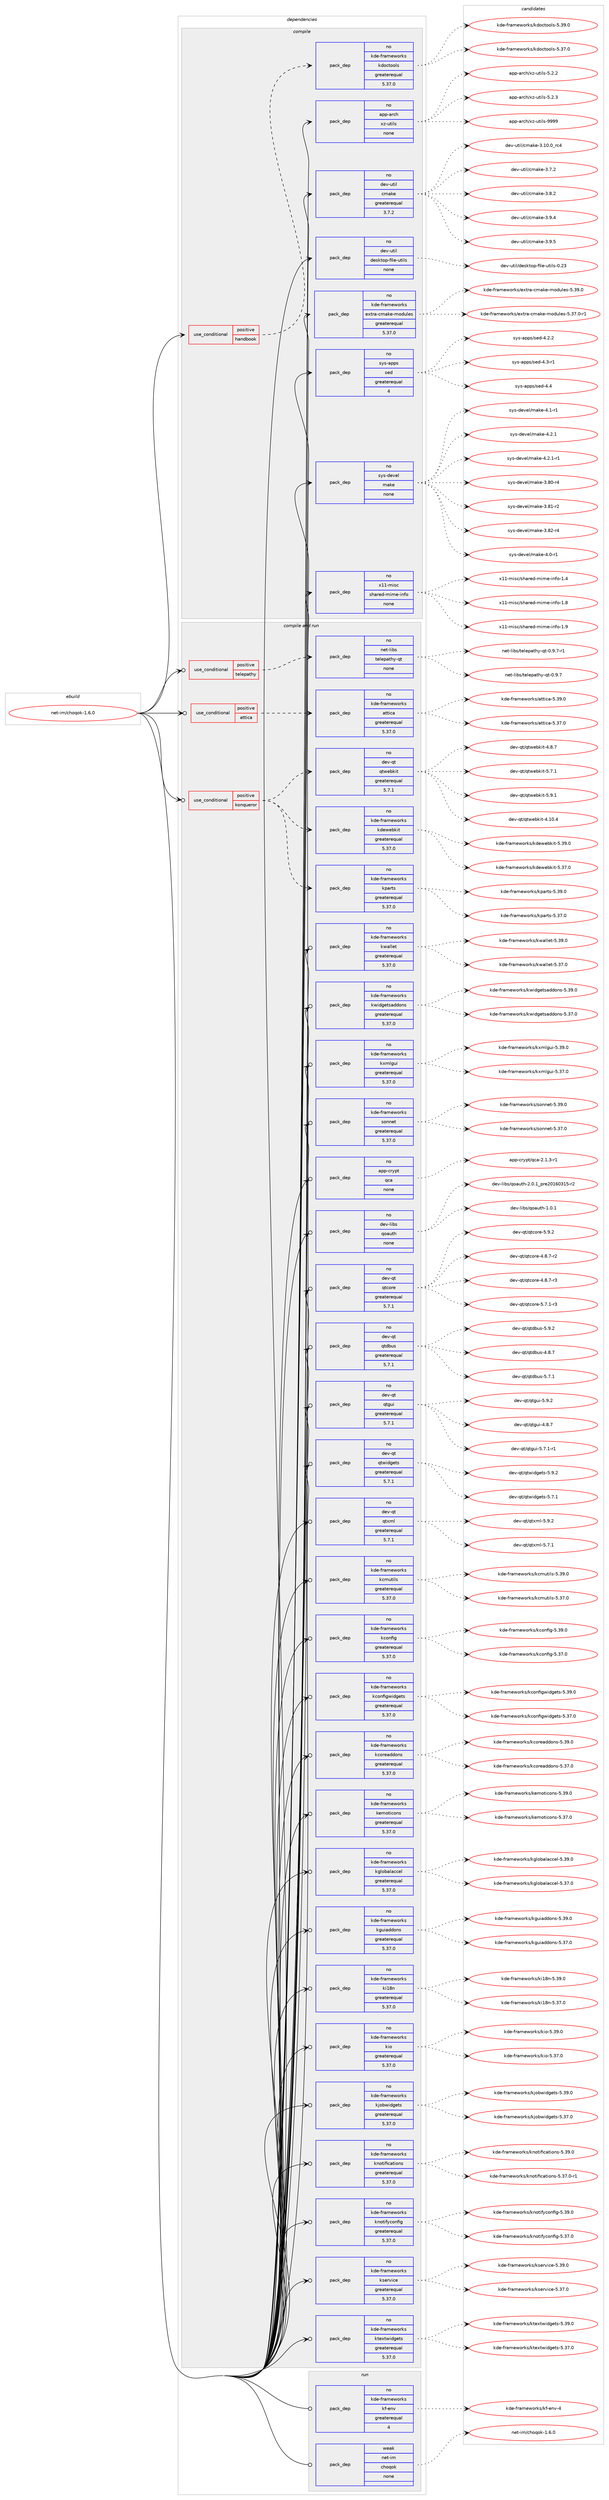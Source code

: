 digraph prolog {

# *************
# Graph options
# *************

newrank=true;
concentrate=true;
compound=true;
graph [rankdir=LR,fontname=Helvetica,fontsize=10,ranksep=1.5];#, ranksep=2.5, nodesep=0.2];
edge  [arrowhead=vee];
node  [fontname=Helvetica,fontsize=10];

# **********
# The ebuild
# **********

subgraph cluster_leftcol {
color=gray;
rank=same;
label=<<i>ebuild</i>>;
id [label="net-im/choqok-1.6.0", color=red, width=4, href="../net-im/choqok-1.6.0.svg"];
}

# ****************
# The dependencies
# ****************

subgraph cluster_midcol {
color=gray;
label=<<i>dependencies</i>>;
subgraph cluster_compile {
fillcolor="#eeeeee";
style=filled;
label=<<i>compile</i>>;
subgraph cond101891 {
dependency411656 [label=<<TABLE BORDER="0" CELLBORDER="1" CELLSPACING="0" CELLPADDING="4"><TR><TD ROWSPAN="3" CELLPADDING="10">use_conditional</TD></TR><TR><TD>positive</TD></TR><TR><TD>handbook</TD></TR></TABLE>>, shape=none, color=red];
subgraph pack302937 {
dependency411657 [label=<<TABLE BORDER="0" CELLBORDER="1" CELLSPACING="0" CELLPADDING="4" WIDTH="220"><TR><TD ROWSPAN="6" CELLPADDING="30">pack_dep</TD></TR><TR><TD WIDTH="110">no</TD></TR><TR><TD>kde-frameworks</TD></TR><TR><TD>kdoctools</TD></TR><TR><TD>greaterequal</TD></TR><TR><TD>5.37.0</TD></TR></TABLE>>, shape=none, color=blue];
}
dependency411656:e -> dependency411657:w [weight=20,style="dashed",arrowhead="vee"];
}
id:e -> dependency411656:w [weight=20,style="solid",arrowhead="vee"];
subgraph pack302938 {
dependency411658 [label=<<TABLE BORDER="0" CELLBORDER="1" CELLSPACING="0" CELLPADDING="4" WIDTH="220"><TR><TD ROWSPAN="6" CELLPADDING="30">pack_dep</TD></TR><TR><TD WIDTH="110">no</TD></TR><TR><TD>app-arch</TD></TR><TR><TD>xz-utils</TD></TR><TR><TD>none</TD></TR><TR><TD></TD></TR></TABLE>>, shape=none, color=blue];
}
id:e -> dependency411658:w [weight=20,style="solid",arrowhead="vee"];
subgraph pack302939 {
dependency411659 [label=<<TABLE BORDER="0" CELLBORDER="1" CELLSPACING="0" CELLPADDING="4" WIDTH="220"><TR><TD ROWSPAN="6" CELLPADDING="30">pack_dep</TD></TR><TR><TD WIDTH="110">no</TD></TR><TR><TD>dev-util</TD></TR><TR><TD>cmake</TD></TR><TR><TD>greaterequal</TD></TR><TR><TD>3.7.2</TD></TR></TABLE>>, shape=none, color=blue];
}
id:e -> dependency411659:w [weight=20,style="solid",arrowhead="vee"];
subgraph pack302940 {
dependency411660 [label=<<TABLE BORDER="0" CELLBORDER="1" CELLSPACING="0" CELLPADDING="4" WIDTH="220"><TR><TD ROWSPAN="6" CELLPADDING="30">pack_dep</TD></TR><TR><TD WIDTH="110">no</TD></TR><TR><TD>dev-util</TD></TR><TR><TD>desktop-file-utils</TD></TR><TR><TD>none</TD></TR><TR><TD></TD></TR></TABLE>>, shape=none, color=blue];
}
id:e -> dependency411660:w [weight=20,style="solid",arrowhead="vee"];
subgraph pack302941 {
dependency411661 [label=<<TABLE BORDER="0" CELLBORDER="1" CELLSPACING="0" CELLPADDING="4" WIDTH="220"><TR><TD ROWSPAN="6" CELLPADDING="30">pack_dep</TD></TR><TR><TD WIDTH="110">no</TD></TR><TR><TD>kde-frameworks</TD></TR><TR><TD>extra-cmake-modules</TD></TR><TR><TD>greaterequal</TD></TR><TR><TD>5.37.0</TD></TR></TABLE>>, shape=none, color=blue];
}
id:e -> dependency411661:w [weight=20,style="solid",arrowhead="vee"];
subgraph pack302942 {
dependency411662 [label=<<TABLE BORDER="0" CELLBORDER="1" CELLSPACING="0" CELLPADDING="4" WIDTH="220"><TR><TD ROWSPAN="6" CELLPADDING="30">pack_dep</TD></TR><TR><TD WIDTH="110">no</TD></TR><TR><TD>sys-apps</TD></TR><TR><TD>sed</TD></TR><TR><TD>greaterequal</TD></TR><TR><TD>4</TD></TR></TABLE>>, shape=none, color=blue];
}
id:e -> dependency411662:w [weight=20,style="solid",arrowhead="vee"];
subgraph pack302943 {
dependency411663 [label=<<TABLE BORDER="0" CELLBORDER="1" CELLSPACING="0" CELLPADDING="4" WIDTH="220"><TR><TD ROWSPAN="6" CELLPADDING="30">pack_dep</TD></TR><TR><TD WIDTH="110">no</TD></TR><TR><TD>sys-devel</TD></TR><TR><TD>make</TD></TR><TR><TD>none</TD></TR><TR><TD></TD></TR></TABLE>>, shape=none, color=blue];
}
id:e -> dependency411663:w [weight=20,style="solid",arrowhead="vee"];
subgraph pack302944 {
dependency411664 [label=<<TABLE BORDER="0" CELLBORDER="1" CELLSPACING="0" CELLPADDING="4" WIDTH="220"><TR><TD ROWSPAN="6" CELLPADDING="30">pack_dep</TD></TR><TR><TD WIDTH="110">no</TD></TR><TR><TD>x11-misc</TD></TR><TR><TD>shared-mime-info</TD></TR><TR><TD>none</TD></TR><TR><TD></TD></TR></TABLE>>, shape=none, color=blue];
}
id:e -> dependency411664:w [weight=20,style="solid",arrowhead="vee"];
}
subgraph cluster_compileandrun {
fillcolor="#eeeeee";
style=filled;
label=<<i>compile and run</i>>;
subgraph cond101892 {
dependency411665 [label=<<TABLE BORDER="0" CELLBORDER="1" CELLSPACING="0" CELLPADDING="4"><TR><TD ROWSPAN="3" CELLPADDING="10">use_conditional</TD></TR><TR><TD>positive</TD></TR><TR><TD>attica</TD></TR></TABLE>>, shape=none, color=red];
subgraph pack302945 {
dependency411666 [label=<<TABLE BORDER="0" CELLBORDER="1" CELLSPACING="0" CELLPADDING="4" WIDTH="220"><TR><TD ROWSPAN="6" CELLPADDING="30">pack_dep</TD></TR><TR><TD WIDTH="110">no</TD></TR><TR><TD>kde-frameworks</TD></TR><TR><TD>attica</TD></TR><TR><TD>greaterequal</TD></TR><TR><TD>5.37.0</TD></TR></TABLE>>, shape=none, color=blue];
}
dependency411665:e -> dependency411666:w [weight=20,style="dashed",arrowhead="vee"];
}
id:e -> dependency411665:w [weight=20,style="solid",arrowhead="odotvee"];
subgraph cond101893 {
dependency411667 [label=<<TABLE BORDER="0" CELLBORDER="1" CELLSPACING="0" CELLPADDING="4"><TR><TD ROWSPAN="3" CELLPADDING="10">use_conditional</TD></TR><TR><TD>positive</TD></TR><TR><TD>konqueror</TD></TR></TABLE>>, shape=none, color=red];
subgraph pack302946 {
dependency411668 [label=<<TABLE BORDER="0" CELLBORDER="1" CELLSPACING="0" CELLPADDING="4" WIDTH="220"><TR><TD ROWSPAN="6" CELLPADDING="30">pack_dep</TD></TR><TR><TD WIDTH="110">no</TD></TR><TR><TD>kde-frameworks</TD></TR><TR><TD>kparts</TD></TR><TR><TD>greaterequal</TD></TR><TR><TD>5.37.0</TD></TR></TABLE>>, shape=none, color=blue];
}
dependency411667:e -> dependency411668:w [weight=20,style="dashed",arrowhead="vee"];
subgraph pack302947 {
dependency411669 [label=<<TABLE BORDER="0" CELLBORDER="1" CELLSPACING="0" CELLPADDING="4" WIDTH="220"><TR><TD ROWSPAN="6" CELLPADDING="30">pack_dep</TD></TR><TR><TD WIDTH="110">no</TD></TR><TR><TD>kde-frameworks</TD></TR><TR><TD>kdewebkit</TD></TR><TR><TD>greaterequal</TD></TR><TR><TD>5.37.0</TD></TR></TABLE>>, shape=none, color=blue];
}
dependency411667:e -> dependency411669:w [weight=20,style="dashed",arrowhead="vee"];
subgraph pack302948 {
dependency411670 [label=<<TABLE BORDER="0" CELLBORDER="1" CELLSPACING="0" CELLPADDING="4" WIDTH="220"><TR><TD ROWSPAN="6" CELLPADDING="30">pack_dep</TD></TR><TR><TD WIDTH="110">no</TD></TR><TR><TD>dev-qt</TD></TR><TR><TD>qtwebkit</TD></TR><TR><TD>greaterequal</TD></TR><TR><TD>5.7.1</TD></TR></TABLE>>, shape=none, color=blue];
}
dependency411667:e -> dependency411670:w [weight=20,style="dashed",arrowhead="vee"];
}
id:e -> dependency411667:w [weight=20,style="solid",arrowhead="odotvee"];
subgraph cond101894 {
dependency411671 [label=<<TABLE BORDER="0" CELLBORDER="1" CELLSPACING="0" CELLPADDING="4"><TR><TD ROWSPAN="3" CELLPADDING="10">use_conditional</TD></TR><TR><TD>positive</TD></TR><TR><TD>telepathy</TD></TR></TABLE>>, shape=none, color=red];
subgraph pack302949 {
dependency411672 [label=<<TABLE BORDER="0" CELLBORDER="1" CELLSPACING="0" CELLPADDING="4" WIDTH="220"><TR><TD ROWSPAN="6" CELLPADDING="30">pack_dep</TD></TR><TR><TD WIDTH="110">no</TD></TR><TR><TD>net-libs</TD></TR><TR><TD>telepathy-qt</TD></TR><TR><TD>none</TD></TR><TR><TD></TD></TR></TABLE>>, shape=none, color=blue];
}
dependency411671:e -> dependency411672:w [weight=20,style="dashed",arrowhead="vee"];
}
id:e -> dependency411671:w [weight=20,style="solid",arrowhead="odotvee"];
subgraph pack302950 {
dependency411673 [label=<<TABLE BORDER="0" CELLBORDER="1" CELLSPACING="0" CELLPADDING="4" WIDTH="220"><TR><TD ROWSPAN="6" CELLPADDING="30">pack_dep</TD></TR><TR><TD WIDTH="110">no</TD></TR><TR><TD>app-crypt</TD></TR><TR><TD>qca</TD></TR><TR><TD>none</TD></TR><TR><TD></TD></TR></TABLE>>, shape=none, color=blue];
}
id:e -> dependency411673:w [weight=20,style="solid",arrowhead="odotvee"];
subgraph pack302951 {
dependency411674 [label=<<TABLE BORDER="0" CELLBORDER="1" CELLSPACING="0" CELLPADDING="4" WIDTH="220"><TR><TD ROWSPAN="6" CELLPADDING="30">pack_dep</TD></TR><TR><TD WIDTH="110">no</TD></TR><TR><TD>dev-libs</TD></TR><TR><TD>qoauth</TD></TR><TR><TD>none</TD></TR><TR><TD></TD></TR></TABLE>>, shape=none, color=blue];
}
id:e -> dependency411674:w [weight=20,style="solid",arrowhead="odotvee"];
subgraph pack302952 {
dependency411675 [label=<<TABLE BORDER="0" CELLBORDER="1" CELLSPACING="0" CELLPADDING="4" WIDTH="220"><TR><TD ROWSPAN="6" CELLPADDING="30">pack_dep</TD></TR><TR><TD WIDTH="110">no</TD></TR><TR><TD>dev-qt</TD></TR><TR><TD>qtcore</TD></TR><TR><TD>greaterequal</TD></TR><TR><TD>5.7.1</TD></TR></TABLE>>, shape=none, color=blue];
}
id:e -> dependency411675:w [weight=20,style="solid",arrowhead="odotvee"];
subgraph pack302953 {
dependency411676 [label=<<TABLE BORDER="0" CELLBORDER="1" CELLSPACING="0" CELLPADDING="4" WIDTH="220"><TR><TD ROWSPAN="6" CELLPADDING="30">pack_dep</TD></TR><TR><TD WIDTH="110">no</TD></TR><TR><TD>dev-qt</TD></TR><TR><TD>qtdbus</TD></TR><TR><TD>greaterequal</TD></TR><TR><TD>5.7.1</TD></TR></TABLE>>, shape=none, color=blue];
}
id:e -> dependency411676:w [weight=20,style="solid",arrowhead="odotvee"];
subgraph pack302954 {
dependency411677 [label=<<TABLE BORDER="0" CELLBORDER="1" CELLSPACING="0" CELLPADDING="4" WIDTH="220"><TR><TD ROWSPAN="6" CELLPADDING="30">pack_dep</TD></TR><TR><TD WIDTH="110">no</TD></TR><TR><TD>dev-qt</TD></TR><TR><TD>qtgui</TD></TR><TR><TD>greaterequal</TD></TR><TR><TD>5.7.1</TD></TR></TABLE>>, shape=none, color=blue];
}
id:e -> dependency411677:w [weight=20,style="solid",arrowhead="odotvee"];
subgraph pack302955 {
dependency411678 [label=<<TABLE BORDER="0" CELLBORDER="1" CELLSPACING="0" CELLPADDING="4" WIDTH="220"><TR><TD ROWSPAN="6" CELLPADDING="30">pack_dep</TD></TR><TR><TD WIDTH="110">no</TD></TR><TR><TD>dev-qt</TD></TR><TR><TD>qtwidgets</TD></TR><TR><TD>greaterequal</TD></TR><TR><TD>5.7.1</TD></TR></TABLE>>, shape=none, color=blue];
}
id:e -> dependency411678:w [weight=20,style="solid",arrowhead="odotvee"];
subgraph pack302956 {
dependency411679 [label=<<TABLE BORDER="0" CELLBORDER="1" CELLSPACING="0" CELLPADDING="4" WIDTH="220"><TR><TD ROWSPAN="6" CELLPADDING="30">pack_dep</TD></TR><TR><TD WIDTH="110">no</TD></TR><TR><TD>dev-qt</TD></TR><TR><TD>qtxml</TD></TR><TR><TD>greaterequal</TD></TR><TR><TD>5.7.1</TD></TR></TABLE>>, shape=none, color=blue];
}
id:e -> dependency411679:w [weight=20,style="solid",arrowhead="odotvee"];
subgraph pack302957 {
dependency411680 [label=<<TABLE BORDER="0" CELLBORDER="1" CELLSPACING="0" CELLPADDING="4" WIDTH="220"><TR><TD ROWSPAN="6" CELLPADDING="30">pack_dep</TD></TR><TR><TD WIDTH="110">no</TD></TR><TR><TD>kde-frameworks</TD></TR><TR><TD>kcmutils</TD></TR><TR><TD>greaterequal</TD></TR><TR><TD>5.37.0</TD></TR></TABLE>>, shape=none, color=blue];
}
id:e -> dependency411680:w [weight=20,style="solid",arrowhead="odotvee"];
subgraph pack302958 {
dependency411681 [label=<<TABLE BORDER="0" CELLBORDER="1" CELLSPACING="0" CELLPADDING="4" WIDTH="220"><TR><TD ROWSPAN="6" CELLPADDING="30">pack_dep</TD></TR><TR><TD WIDTH="110">no</TD></TR><TR><TD>kde-frameworks</TD></TR><TR><TD>kconfig</TD></TR><TR><TD>greaterequal</TD></TR><TR><TD>5.37.0</TD></TR></TABLE>>, shape=none, color=blue];
}
id:e -> dependency411681:w [weight=20,style="solid",arrowhead="odotvee"];
subgraph pack302959 {
dependency411682 [label=<<TABLE BORDER="0" CELLBORDER="1" CELLSPACING="0" CELLPADDING="4" WIDTH="220"><TR><TD ROWSPAN="6" CELLPADDING="30">pack_dep</TD></TR><TR><TD WIDTH="110">no</TD></TR><TR><TD>kde-frameworks</TD></TR><TR><TD>kconfigwidgets</TD></TR><TR><TD>greaterequal</TD></TR><TR><TD>5.37.0</TD></TR></TABLE>>, shape=none, color=blue];
}
id:e -> dependency411682:w [weight=20,style="solid",arrowhead="odotvee"];
subgraph pack302960 {
dependency411683 [label=<<TABLE BORDER="0" CELLBORDER="1" CELLSPACING="0" CELLPADDING="4" WIDTH="220"><TR><TD ROWSPAN="6" CELLPADDING="30">pack_dep</TD></TR><TR><TD WIDTH="110">no</TD></TR><TR><TD>kde-frameworks</TD></TR><TR><TD>kcoreaddons</TD></TR><TR><TD>greaterequal</TD></TR><TR><TD>5.37.0</TD></TR></TABLE>>, shape=none, color=blue];
}
id:e -> dependency411683:w [weight=20,style="solid",arrowhead="odotvee"];
subgraph pack302961 {
dependency411684 [label=<<TABLE BORDER="0" CELLBORDER="1" CELLSPACING="0" CELLPADDING="4" WIDTH="220"><TR><TD ROWSPAN="6" CELLPADDING="30">pack_dep</TD></TR><TR><TD WIDTH="110">no</TD></TR><TR><TD>kde-frameworks</TD></TR><TR><TD>kemoticons</TD></TR><TR><TD>greaterequal</TD></TR><TR><TD>5.37.0</TD></TR></TABLE>>, shape=none, color=blue];
}
id:e -> dependency411684:w [weight=20,style="solid",arrowhead="odotvee"];
subgraph pack302962 {
dependency411685 [label=<<TABLE BORDER="0" CELLBORDER="1" CELLSPACING="0" CELLPADDING="4" WIDTH="220"><TR><TD ROWSPAN="6" CELLPADDING="30">pack_dep</TD></TR><TR><TD WIDTH="110">no</TD></TR><TR><TD>kde-frameworks</TD></TR><TR><TD>kglobalaccel</TD></TR><TR><TD>greaterequal</TD></TR><TR><TD>5.37.0</TD></TR></TABLE>>, shape=none, color=blue];
}
id:e -> dependency411685:w [weight=20,style="solid",arrowhead="odotvee"];
subgraph pack302963 {
dependency411686 [label=<<TABLE BORDER="0" CELLBORDER="1" CELLSPACING="0" CELLPADDING="4" WIDTH="220"><TR><TD ROWSPAN="6" CELLPADDING="30">pack_dep</TD></TR><TR><TD WIDTH="110">no</TD></TR><TR><TD>kde-frameworks</TD></TR><TR><TD>kguiaddons</TD></TR><TR><TD>greaterequal</TD></TR><TR><TD>5.37.0</TD></TR></TABLE>>, shape=none, color=blue];
}
id:e -> dependency411686:w [weight=20,style="solid",arrowhead="odotvee"];
subgraph pack302964 {
dependency411687 [label=<<TABLE BORDER="0" CELLBORDER="1" CELLSPACING="0" CELLPADDING="4" WIDTH="220"><TR><TD ROWSPAN="6" CELLPADDING="30">pack_dep</TD></TR><TR><TD WIDTH="110">no</TD></TR><TR><TD>kde-frameworks</TD></TR><TR><TD>ki18n</TD></TR><TR><TD>greaterequal</TD></TR><TR><TD>5.37.0</TD></TR></TABLE>>, shape=none, color=blue];
}
id:e -> dependency411687:w [weight=20,style="solid",arrowhead="odotvee"];
subgraph pack302965 {
dependency411688 [label=<<TABLE BORDER="0" CELLBORDER="1" CELLSPACING="0" CELLPADDING="4" WIDTH="220"><TR><TD ROWSPAN="6" CELLPADDING="30">pack_dep</TD></TR><TR><TD WIDTH="110">no</TD></TR><TR><TD>kde-frameworks</TD></TR><TR><TD>kio</TD></TR><TR><TD>greaterequal</TD></TR><TR><TD>5.37.0</TD></TR></TABLE>>, shape=none, color=blue];
}
id:e -> dependency411688:w [weight=20,style="solid",arrowhead="odotvee"];
subgraph pack302966 {
dependency411689 [label=<<TABLE BORDER="0" CELLBORDER="1" CELLSPACING="0" CELLPADDING="4" WIDTH="220"><TR><TD ROWSPAN="6" CELLPADDING="30">pack_dep</TD></TR><TR><TD WIDTH="110">no</TD></TR><TR><TD>kde-frameworks</TD></TR><TR><TD>kjobwidgets</TD></TR><TR><TD>greaterequal</TD></TR><TR><TD>5.37.0</TD></TR></TABLE>>, shape=none, color=blue];
}
id:e -> dependency411689:w [weight=20,style="solid",arrowhead="odotvee"];
subgraph pack302967 {
dependency411690 [label=<<TABLE BORDER="0" CELLBORDER="1" CELLSPACING="0" CELLPADDING="4" WIDTH="220"><TR><TD ROWSPAN="6" CELLPADDING="30">pack_dep</TD></TR><TR><TD WIDTH="110">no</TD></TR><TR><TD>kde-frameworks</TD></TR><TR><TD>knotifications</TD></TR><TR><TD>greaterequal</TD></TR><TR><TD>5.37.0</TD></TR></TABLE>>, shape=none, color=blue];
}
id:e -> dependency411690:w [weight=20,style="solid",arrowhead="odotvee"];
subgraph pack302968 {
dependency411691 [label=<<TABLE BORDER="0" CELLBORDER="1" CELLSPACING="0" CELLPADDING="4" WIDTH="220"><TR><TD ROWSPAN="6" CELLPADDING="30">pack_dep</TD></TR><TR><TD WIDTH="110">no</TD></TR><TR><TD>kde-frameworks</TD></TR><TR><TD>knotifyconfig</TD></TR><TR><TD>greaterequal</TD></TR><TR><TD>5.37.0</TD></TR></TABLE>>, shape=none, color=blue];
}
id:e -> dependency411691:w [weight=20,style="solid",arrowhead="odotvee"];
subgraph pack302969 {
dependency411692 [label=<<TABLE BORDER="0" CELLBORDER="1" CELLSPACING="0" CELLPADDING="4" WIDTH="220"><TR><TD ROWSPAN="6" CELLPADDING="30">pack_dep</TD></TR><TR><TD WIDTH="110">no</TD></TR><TR><TD>kde-frameworks</TD></TR><TR><TD>kservice</TD></TR><TR><TD>greaterequal</TD></TR><TR><TD>5.37.0</TD></TR></TABLE>>, shape=none, color=blue];
}
id:e -> dependency411692:w [weight=20,style="solid",arrowhead="odotvee"];
subgraph pack302970 {
dependency411693 [label=<<TABLE BORDER="0" CELLBORDER="1" CELLSPACING="0" CELLPADDING="4" WIDTH="220"><TR><TD ROWSPAN="6" CELLPADDING="30">pack_dep</TD></TR><TR><TD WIDTH="110">no</TD></TR><TR><TD>kde-frameworks</TD></TR><TR><TD>ktextwidgets</TD></TR><TR><TD>greaterequal</TD></TR><TR><TD>5.37.0</TD></TR></TABLE>>, shape=none, color=blue];
}
id:e -> dependency411693:w [weight=20,style="solid",arrowhead="odotvee"];
subgraph pack302971 {
dependency411694 [label=<<TABLE BORDER="0" CELLBORDER="1" CELLSPACING="0" CELLPADDING="4" WIDTH="220"><TR><TD ROWSPAN="6" CELLPADDING="30">pack_dep</TD></TR><TR><TD WIDTH="110">no</TD></TR><TR><TD>kde-frameworks</TD></TR><TR><TD>kwallet</TD></TR><TR><TD>greaterequal</TD></TR><TR><TD>5.37.0</TD></TR></TABLE>>, shape=none, color=blue];
}
id:e -> dependency411694:w [weight=20,style="solid",arrowhead="odotvee"];
subgraph pack302972 {
dependency411695 [label=<<TABLE BORDER="0" CELLBORDER="1" CELLSPACING="0" CELLPADDING="4" WIDTH="220"><TR><TD ROWSPAN="6" CELLPADDING="30">pack_dep</TD></TR><TR><TD WIDTH="110">no</TD></TR><TR><TD>kde-frameworks</TD></TR><TR><TD>kwidgetsaddons</TD></TR><TR><TD>greaterequal</TD></TR><TR><TD>5.37.0</TD></TR></TABLE>>, shape=none, color=blue];
}
id:e -> dependency411695:w [weight=20,style="solid",arrowhead="odotvee"];
subgraph pack302973 {
dependency411696 [label=<<TABLE BORDER="0" CELLBORDER="1" CELLSPACING="0" CELLPADDING="4" WIDTH="220"><TR><TD ROWSPAN="6" CELLPADDING="30">pack_dep</TD></TR><TR><TD WIDTH="110">no</TD></TR><TR><TD>kde-frameworks</TD></TR><TR><TD>kxmlgui</TD></TR><TR><TD>greaterequal</TD></TR><TR><TD>5.37.0</TD></TR></TABLE>>, shape=none, color=blue];
}
id:e -> dependency411696:w [weight=20,style="solid",arrowhead="odotvee"];
subgraph pack302974 {
dependency411697 [label=<<TABLE BORDER="0" CELLBORDER="1" CELLSPACING="0" CELLPADDING="4" WIDTH="220"><TR><TD ROWSPAN="6" CELLPADDING="30">pack_dep</TD></TR><TR><TD WIDTH="110">no</TD></TR><TR><TD>kde-frameworks</TD></TR><TR><TD>sonnet</TD></TR><TR><TD>greaterequal</TD></TR><TR><TD>5.37.0</TD></TR></TABLE>>, shape=none, color=blue];
}
id:e -> dependency411697:w [weight=20,style="solid",arrowhead="odotvee"];
}
subgraph cluster_run {
fillcolor="#eeeeee";
style=filled;
label=<<i>run</i>>;
subgraph pack302975 {
dependency411698 [label=<<TABLE BORDER="0" CELLBORDER="1" CELLSPACING="0" CELLPADDING="4" WIDTH="220"><TR><TD ROWSPAN="6" CELLPADDING="30">pack_dep</TD></TR><TR><TD WIDTH="110">no</TD></TR><TR><TD>kde-frameworks</TD></TR><TR><TD>kf-env</TD></TR><TR><TD>greaterequal</TD></TR><TR><TD>4</TD></TR></TABLE>>, shape=none, color=blue];
}
id:e -> dependency411698:w [weight=20,style="solid",arrowhead="odot"];
subgraph pack302976 {
dependency411699 [label=<<TABLE BORDER="0" CELLBORDER="1" CELLSPACING="0" CELLPADDING="4" WIDTH="220"><TR><TD ROWSPAN="6" CELLPADDING="30">pack_dep</TD></TR><TR><TD WIDTH="110">weak</TD></TR><TR><TD>net-im</TD></TR><TR><TD>choqok</TD></TR><TR><TD>none</TD></TR><TR><TD></TD></TR></TABLE>>, shape=none, color=blue];
}
id:e -> dependency411699:w [weight=20,style="solid",arrowhead="odot"];
}
}

# **************
# The candidates
# **************

subgraph cluster_choices {
rank=same;
color=gray;
label=<<i>candidates</i>>;

subgraph choice302937 {
color=black;
nodesep=1;
choice1071001014510211497109101119111114107115471071001119911611111110811545534651554648 [label="kde-frameworks/kdoctools-5.37.0", color=red, width=4,href="../kde-frameworks/kdoctools-5.37.0.svg"];
choice1071001014510211497109101119111114107115471071001119911611111110811545534651574648 [label="kde-frameworks/kdoctools-5.39.0", color=red, width=4,href="../kde-frameworks/kdoctools-5.39.0.svg"];
dependency411657:e -> choice1071001014510211497109101119111114107115471071001119911611111110811545534651554648:w [style=dotted,weight="100"];
dependency411657:e -> choice1071001014510211497109101119111114107115471071001119911611111110811545534651574648:w [style=dotted,weight="100"];
}
subgraph choice302938 {
color=black;
nodesep=1;
choice971121124597114991044712012245117116105108115455346504650 [label="app-arch/xz-utils-5.2.2", color=red, width=4,href="../app-arch/xz-utils-5.2.2.svg"];
choice971121124597114991044712012245117116105108115455346504651 [label="app-arch/xz-utils-5.2.3", color=red, width=4,href="../app-arch/xz-utils-5.2.3.svg"];
choice9711211245971149910447120122451171161051081154557575757 [label="app-arch/xz-utils-9999", color=red, width=4,href="../app-arch/xz-utils-9999.svg"];
dependency411658:e -> choice971121124597114991044712012245117116105108115455346504650:w [style=dotted,weight="100"];
dependency411658:e -> choice971121124597114991044712012245117116105108115455346504651:w [style=dotted,weight="100"];
dependency411658:e -> choice9711211245971149910447120122451171161051081154557575757:w [style=dotted,weight="100"];
}
subgraph choice302939 {
color=black;
nodesep=1;
choice1001011184511711610510847991099710710145514649484648951149952 [label="dev-util/cmake-3.10.0_rc4", color=red, width=4,href="../dev-util/cmake-3.10.0_rc4.svg"];
choice10010111845117116105108479910997107101455146554650 [label="dev-util/cmake-3.7.2", color=red, width=4,href="../dev-util/cmake-3.7.2.svg"];
choice10010111845117116105108479910997107101455146564650 [label="dev-util/cmake-3.8.2", color=red, width=4,href="../dev-util/cmake-3.8.2.svg"];
choice10010111845117116105108479910997107101455146574652 [label="dev-util/cmake-3.9.4", color=red, width=4,href="../dev-util/cmake-3.9.4.svg"];
choice10010111845117116105108479910997107101455146574653 [label="dev-util/cmake-3.9.5", color=red, width=4,href="../dev-util/cmake-3.9.5.svg"];
dependency411659:e -> choice1001011184511711610510847991099710710145514649484648951149952:w [style=dotted,weight="100"];
dependency411659:e -> choice10010111845117116105108479910997107101455146554650:w [style=dotted,weight="100"];
dependency411659:e -> choice10010111845117116105108479910997107101455146564650:w [style=dotted,weight="100"];
dependency411659:e -> choice10010111845117116105108479910997107101455146574652:w [style=dotted,weight="100"];
dependency411659:e -> choice10010111845117116105108479910997107101455146574653:w [style=dotted,weight="100"];
}
subgraph choice302940 {
color=black;
nodesep=1;
choice100101118451171161051084710010111510711611111245102105108101451171161051081154548465051 [label="dev-util/desktop-file-utils-0.23", color=red, width=4,href="../dev-util/desktop-file-utils-0.23.svg"];
dependency411660:e -> choice100101118451171161051084710010111510711611111245102105108101451171161051081154548465051:w [style=dotted,weight="100"];
}
subgraph choice302941 {
color=black;
nodesep=1;
choice1071001014510211497109101119111114107115471011201161149745991099710710145109111100117108101115455346515546484511449 [label="kde-frameworks/extra-cmake-modules-5.37.0-r1", color=red, width=4,href="../kde-frameworks/extra-cmake-modules-5.37.0-r1.svg"];
choice107100101451021149710910111911111410711547101120116114974599109971071014510911110011710810111545534651574648 [label="kde-frameworks/extra-cmake-modules-5.39.0", color=red, width=4,href="../kde-frameworks/extra-cmake-modules-5.39.0.svg"];
dependency411661:e -> choice1071001014510211497109101119111114107115471011201161149745991099710710145109111100117108101115455346515546484511449:w [style=dotted,weight="100"];
dependency411661:e -> choice107100101451021149710910111911111410711547101120116114974599109971071014510911110011710810111545534651574648:w [style=dotted,weight="100"];
}
subgraph choice302942 {
color=black;
nodesep=1;
choice115121115459711211211547115101100455246504650 [label="sys-apps/sed-4.2.2", color=red, width=4,href="../sys-apps/sed-4.2.2.svg"];
choice115121115459711211211547115101100455246514511449 [label="sys-apps/sed-4.3-r1", color=red, width=4,href="../sys-apps/sed-4.3-r1.svg"];
choice11512111545971121121154711510110045524652 [label="sys-apps/sed-4.4", color=red, width=4,href="../sys-apps/sed-4.4.svg"];
dependency411662:e -> choice115121115459711211211547115101100455246504650:w [style=dotted,weight="100"];
dependency411662:e -> choice115121115459711211211547115101100455246514511449:w [style=dotted,weight="100"];
dependency411662:e -> choice11512111545971121121154711510110045524652:w [style=dotted,weight="100"];
}
subgraph choice302943 {
color=black;
nodesep=1;
choice11512111545100101118101108471099710710145514656484511452 [label="sys-devel/make-3.80-r4", color=red, width=4,href="../sys-devel/make-3.80-r4.svg"];
choice11512111545100101118101108471099710710145514656494511450 [label="sys-devel/make-3.81-r2", color=red, width=4,href="../sys-devel/make-3.81-r2.svg"];
choice11512111545100101118101108471099710710145514656504511452 [label="sys-devel/make-3.82-r4", color=red, width=4,href="../sys-devel/make-3.82-r4.svg"];
choice115121115451001011181011084710997107101455246484511449 [label="sys-devel/make-4.0-r1", color=red, width=4,href="../sys-devel/make-4.0-r1.svg"];
choice115121115451001011181011084710997107101455246494511449 [label="sys-devel/make-4.1-r1", color=red, width=4,href="../sys-devel/make-4.1-r1.svg"];
choice115121115451001011181011084710997107101455246504649 [label="sys-devel/make-4.2.1", color=red, width=4,href="../sys-devel/make-4.2.1.svg"];
choice1151211154510010111810110847109971071014552465046494511449 [label="sys-devel/make-4.2.1-r1", color=red, width=4,href="../sys-devel/make-4.2.1-r1.svg"];
dependency411663:e -> choice11512111545100101118101108471099710710145514656484511452:w [style=dotted,weight="100"];
dependency411663:e -> choice11512111545100101118101108471099710710145514656494511450:w [style=dotted,weight="100"];
dependency411663:e -> choice11512111545100101118101108471099710710145514656504511452:w [style=dotted,weight="100"];
dependency411663:e -> choice115121115451001011181011084710997107101455246484511449:w [style=dotted,weight="100"];
dependency411663:e -> choice115121115451001011181011084710997107101455246494511449:w [style=dotted,weight="100"];
dependency411663:e -> choice115121115451001011181011084710997107101455246504649:w [style=dotted,weight="100"];
dependency411663:e -> choice1151211154510010111810110847109971071014552465046494511449:w [style=dotted,weight="100"];
}
subgraph choice302944 {
color=black;
nodesep=1;
choice120494945109105115994711510497114101100451091051091014510511010211145494652 [label="x11-misc/shared-mime-info-1.4", color=red, width=4,href="../x11-misc/shared-mime-info-1.4.svg"];
choice120494945109105115994711510497114101100451091051091014510511010211145494656 [label="x11-misc/shared-mime-info-1.8", color=red, width=4,href="../x11-misc/shared-mime-info-1.8.svg"];
choice120494945109105115994711510497114101100451091051091014510511010211145494657 [label="x11-misc/shared-mime-info-1.9", color=red, width=4,href="../x11-misc/shared-mime-info-1.9.svg"];
dependency411664:e -> choice120494945109105115994711510497114101100451091051091014510511010211145494652:w [style=dotted,weight="100"];
dependency411664:e -> choice120494945109105115994711510497114101100451091051091014510511010211145494656:w [style=dotted,weight="100"];
dependency411664:e -> choice120494945109105115994711510497114101100451091051091014510511010211145494657:w [style=dotted,weight="100"];
}
subgraph choice302945 {
color=black;
nodesep=1;
choice10710010145102114971091011191111141071154797116116105999745534651554648 [label="kde-frameworks/attica-5.37.0", color=red, width=4,href="../kde-frameworks/attica-5.37.0.svg"];
choice10710010145102114971091011191111141071154797116116105999745534651574648 [label="kde-frameworks/attica-5.39.0", color=red, width=4,href="../kde-frameworks/attica-5.39.0.svg"];
dependency411666:e -> choice10710010145102114971091011191111141071154797116116105999745534651554648:w [style=dotted,weight="100"];
dependency411666:e -> choice10710010145102114971091011191111141071154797116116105999745534651574648:w [style=dotted,weight="100"];
}
subgraph choice302946 {
color=black;
nodesep=1;
choice1071001014510211497109101119111114107115471071129711411611545534651554648 [label="kde-frameworks/kparts-5.37.0", color=red, width=4,href="../kde-frameworks/kparts-5.37.0.svg"];
choice1071001014510211497109101119111114107115471071129711411611545534651574648 [label="kde-frameworks/kparts-5.39.0", color=red, width=4,href="../kde-frameworks/kparts-5.39.0.svg"];
dependency411668:e -> choice1071001014510211497109101119111114107115471071129711411611545534651554648:w [style=dotted,weight="100"];
dependency411668:e -> choice1071001014510211497109101119111114107115471071129711411611545534651574648:w [style=dotted,weight="100"];
}
subgraph choice302947 {
color=black;
nodesep=1;
choice1071001014510211497109101119111114107115471071001011191019810710511645534651554648 [label="kde-frameworks/kdewebkit-5.37.0", color=red, width=4,href="../kde-frameworks/kdewebkit-5.37.0.svg"];
choice1071001014510211497109101119111114107115471071001011191019810710511645534651574648 [label="kde-frameworks/kdewebkit-5.39.0", color=red, width=4,href="../kde-frameworks/kdewebkit-5.39.0.svg"];
dependency411669:e -> choice1071001014510211497109101119111114107115471071001011191019810710511645534651554648:w [style=dotted,weight="100"];
dependency411669:e -> choice1071001014510211497109101119111114107115471071001011191019810710511645534651574648:w [style=dotted,weight="100"];
}
subgraph choice302948 {
color=black;
nodesep=1;
choice10010111845113116471131161191019810710511645524649484652 [label="dev-qt/qtwebkit-4.10.4", color=red, width=4,href="../dev-qt/qtwebkit-4.10.4.svg"];
choice100101118451131164711311611910198107105116455246564655 [label="dev-qt/qtwebkit-4.8.7", color=red, width=4,href="../dev-qt/qtwebkit-4.8.7.svg"];
choice100101118451131164711311611910198107105116455346554649 [label="dev-qt/qtwebkit-5.7.1", color=red, width=4,href="../dev-qt/qtwebkit-5.7.1.svg"];
choice100101118451131164711311611910198107105116455346574649 [label="dev-qt/qtwebkit-5.9.1", color=red, width=4,href="../dev-qt/qtwebkit-5.9.1.svg"];
dependency411670:e -> choice10010111845113116471131161191019810710511645524649484652:w [style=dotted,weight="100"];
dependency411670:e -> choice100101118451131164711311611910198107105116455246564655:w [style=dotted,weight="100"];
dependency411670:e -> choice100101118451131164711311611910198107105116455346554649:w [style=dotted,weight="100"];
dependency411670:e -> choice100101118451131164711311611910198107105116455346574649:w [style=dotted,weight="100"];
}
subgraph choice302949 {
color=black;
nodesep=1;
choice1101011164510810598115471161011081011129711610412145113116454846574655 [label="net-libs/telepathy-qt-0.9.7", color=red, width=4,href="../net-libs/telepathy-qt-0.9.7.svg"];
choice11010111645108105981154711610110810111297116104121451131164548465746554511449 [label="net-libs/telepathy-qt-0.9.7-r1", color=red, width=4,href="../net-libs/telepathy-qt-0.9.7-r1.svg"];
dependency411672:e -> choice1101011164510810598115471161011081011129711610412145113116454846574655:w [style=dotted,weight="100"];
dependency411672:e -> choice11010111645108105981154711610110810111297116104121451131164548465746554511449:w [style=dotted,weight="100"];
}
subgraph choice302950 {
color=black;
nodesep=1;
choice9711211245991141211121164711399974550464946514511449 [label="app-crypt/qca-2.1.3-r1", color=red, width=4,href="../app-crypt/qca-2.1.3-r1.svg"];
dependency411673:e -> choice9711211245991141211121164711399974550464946514511449:w [style=dotted,weight="100"];
}
subgraph choice302951 {
color=black;
nodesep=1;
choice10010111845108105981154711311197117116104454946484649 [label="dev-libs/qoauth-1.0.1", color=red, width=4,href="../dev-libs/qoauth-1.0.1.svg"];
choice100101118451081059811547113111971171161044550464846499511211410150484954485149534511450 [label="dev-libs/qoauth-2.0.1_pre20160315-r2", color=red, width=4,href="../dev-libs/qoauth-2.0.1_pre20160315-r2.svg"];
dependency411674:e -> choice10010111845108105981154711311197117116104454946484649:w [style=dotted,weight="100"];
dependency411674:e -> choice100101118451081059811547113111971171161044550464846499511211410150484954485149534511450:w [style=dotted,weight="100"];
}
subgraph choice302952 {
color=black;
nodesep=1;
choice1001011184511311647113116991111141014552465646554511450 [label="dev-qt/qtcore-4.8.7-r2", color=red, width=4,href="../dev-qt/qtcore-4.8.7-r2.svg"];
choice1001011184511311647113116991111141014552465646554511451 [label="dev-qt/qtcore-4.8.7-r3", color=red, width=4,href="../dev-qt/qtcore-4.8.7-r3.svg"];
choice1001011184511311647113116991111141014553465546494511451 [label="dev-qt/qtcore-5.7.1-r3", color=red, width=4,href="../dev-qt/qtcore-5.7.1-r3.svg"];
choice100101118451131164711311699111114101455346574650 [label="dev-qt/qtcore-5.9.2", color=red, width=4,href="../dev-qt/qtcore-5.9.2.svg"];
dependency411675:e -> choice1001011184511311647113116991111141014552465646554511450:w [style=dotted,weight="100"];
dependency411675:e -> choice1001011184511311647113116991111141014552465646554511451:w [style=dotted,weight="100"];
dependency411675:e -> choice1001011184511311647113116991111141014553465546494511451:w [style=dotted,weight="100"];
dependency411675:e -> choice100101118451131164711311699111114101455346574650:w [style=dotted,weight="100"];
}
subgraph choice302953 {
color=black;
nodesep=1;
choice100101118451131164711311610098117115455246564655 [label="dev-qt/qtdbus-4.8.7", color=red, width=4,href="../dev-qt/qtdbus-4.8.7.svg"];
choice100101118451131164711311610098117115455346554649 [label="dev-qt/qtdbus-5.7.1", color=red, width=4,href="../dev-qt/qtdbus-5.7.1.svg"];
choice100101118451131164711311610098117115455346574650 [label="dev-qt/qtdbus-5.9.2", color=red, width=4,href="../dev-qt/qtdbus-5.9.2.svg"];
dependency411676:e -> choice100101118451131164711311610098117115455246564655:w [style=dotted,weight="100"];
dependency411676:e -> choice100101118451131164711311610098117115455346554649:w [style=dotted,weight="100"];
dependency411676:e -> choice100101118451131164711311610098117115455346574650:w [style=dotted,weight="100"];
}
subgraph choice302954 {
color=black;
nodesep=1;
choice1001011184511311647113116103117105455246564655 [label="dev-qt/qtgui-4.8.7", color=red, width=4,href="../dev-qt/qtgui-4.8.7.svg"];
choice10010111845113116471131161031171054553465546494511449 [label="dev-qt/qtgui-5.7.1-r1", color=red, width=4,href="../dev-qt/qtgui-5.7.1-r1.svg"];
choice1001011184511311647113116103117105455346574650 [label="dev-qt/qtgui-5.9.2", color=red, width=4,href="../dev-qt/qtgui-5.9.2.svg"];
dependency411677:e -> choice1001011184511311647113116103117105455246564655:w [style=dotted,weight="100"];
dependency411677:e -> choice10010111845113116471131161031171054553465546494511449:w [style=dotted,weight="100"];
dependency411677:e -> choice1001011184511311647113116103117105455346574650:w [style=dotted,weight="100"];
}
subgraph choice302955 {
color=black;
nodesep=1;
choice1001011184511311647113116119105100103101116115455346554649 [label="dev-qt/qtwidgets-5.7.1", color=red, width=4,href="../dev-qt/qtwidgets-5.7.1.svg"];
choice1001011184511311647113116119105100103101116115455346574650 [label="dev-qt/qtwidgets-5.9.2", color=red, width=4,href="../dev-qt/qtwidgets-5.9.2.svg"];
dependency411678:e -> choice1001011184511311647113116119105100103101116115455346554649:w [style=dotted,weight="100"];
dependency411678:e -> choice1001011184511311647113116119105100103101116115455346574650:w [style=dotted,weight="100"];
}
subgraph choice302956 {
color=black;
nodesep=1;
choice1001011184511311647113116120109108455346554649 [label="dev-qt/qtxml-5.7.1", color=red, width=4,href="../dev-qt/qtxml-5.7.1.svg"];
choice1001011184511311647113116120109108455346574650 [label="dev-qt/qtxml-5.9.2", color=red, width=4,href="../dev-qt/qtxml-5.9.2.svg"];
dependency411679:e -> choice1001011184511311647113116120109108455346554649:w [style=dotted,weight="100"];
dependency411679:e -> choice1001011184511311647113116120109108455346574650:w [style=dotted,weight="100"];
}
subgraph choice302957 {
color=black;
nodesep=1;
choice1071001014510211497109101119111114107115471079910911711610510811545534651554648 [label="kde-frameworks/kcmutils-5.37.0", color=red, width=4,href="../kde-frameworks/kcmutils-5.37.0.svg"];
choice1071001014510211497109101119111114107115471079910911711610510811545534651574648 [label="kde-frameworks/kcmutils-5.39.0", color=red, width=4,href="../kde-frameworks/kcmutils-5.39.0.svg"];
dependency411680:e -> choice1071001014510211497109101119111114107115471079910911711610510811545534651554648:w [style=dotted,weight="100"];
dependency411680:e -> choice1071001014510211497109101119111114107115471079910911711610510811545534651574648:w [style=dotted,weight="100"];
}
subgraph choice302958 {
color=black;
nodesep=1;
choice1071001014510211497109101119111114107115471079911111010210510345534651554648 [label="kde-frameworks/kconfig-5.37.0", color=red, width=4,href="../kde-frameworks/kconfig-5.37.0.svg"];
choice1071001014510211497109101119111114107115471079911111010210510345534651574648 [label="kde-frameworks/kconfig-5.39.0", color=red, width=4,href="../kde-frameworks/kconfig-5.39.0.svg"];
dependency411681:e -> choice1071001014510211497109101119111114107115471079911111010210510345534651554648:w [style=dotted,weight="100"];
dependency411681:e -> choice1071001014510211497109101119111114107115471079911111010210510345534651574648:w [style=dotted,weight="100"];
}
subgraph choice302959 {
color=black;
nodesep=1;
choice1071001014510211497109101119111114107115471079911111010210510311910510010310111611545534651554648 [label="kde-frameworks/kconfigwidgets-5.37.0", color=red, width=4,href="../kde-frameworks/kconfigwidgets-5.37.0.svg"];
choice1071001014510211497109101119111114107115471079911111010210510311910510010310111611545534651574648 [label="kde-frameworks/kconfigwidgets-5.39.0", color=red, width=4,href="../kde-frameworks/kconfigwidgets-5.39.0.svg"];
dependency411682:e -> choice1071001014510211497109101119111114107115471079911111010210510311910510010310111611545534651554648:w [style=dotted,weight="100"];
dependency411682:e -> choice1071001014510211497109101119111114107115471079911111010210510311910510010310111611545534651574648:w [style=dotted,weight="100"];
}
subgraph choice302960 {
color=black;
nodesep=1;
choice107100101451021149710910111911111410711547107991111141019710010011111011545534651554648 [label="kde-frameworks/kcoreaddons-5.37.0", color=red, width=4,href="../kde-frameworks/kcoreaddons-5.37.0.svg"];
choice107100101451021149710910111911111410711547107991111141019710010011111011545534651574648 [label="kde-frameworks/kcoreaddons-5.39.0", color=red, width=4,href="../kde-frameworks/kcoreaddons-5.39.0.svg"];
dependency411683:e -> choice107100101451021149710910111911111410711547107991111141019710010011111011545534651554648:w [style=dotted,weight="100"];
dependency411683:e -> choice107100101451021149710910111911111410711547107991111141019710010011111011545534651574648:w [style=dotted,weight="100"];
}
subgraph choice302961 {
color=black;
nodesep=1;
choice1071001014510211497109101119111114107115471071011091111161059911111011545534651554648 [label="kde-frameworks/kemoticons-5.37.0", color=red, width=4,href="../kde-frameworks/kemoticons-5.37.0.svg"];
choice1071001014510211497109101119111114107115471071011091111161059911111011545534651574648 [label="kde-frameworks/kemoticons-5.39.0", color=red, width=4,href="../kde-frameworks/kemoticons-5.39.0.svg"];
dependency411684:e -> choice1071001014510211497109101119111114107115471071011091111161059911111011545534651554648:w [style=dotted,weight="100"];
dependency411684:e -> choice1071001014510211497109101119111114107115471071011091111161059911111011545534651574648:w [style=dotted,weight="100"];
}
subgraph choice302962 {
color=black;
nodesep=1;
choice107100101451021149710910111911111410711547107103108111989710897999910110845534651554648 [label="kde-frameworks/kglobalaccel-5.37.0", color=red, width=4,href="../kde-frameworks/kglobalaccel-5.37.0.svg"];
choice107100101451021149710910111911111410711547107103108111989710897999910110845534651574648 [label="kde-frameworks/kglobalaccel-5.39.0", color=red, width=4,href="../kde-frameworks/kglobalaccel-5.39.0.svg"];
dependency411685:e -> choice107100101451021149710910111911111410711547107103108111989710897999910110845534651554648:w [style=dotted,weight="100"];
dependency411685:e -> choice107100101451021149710910111911111410711547107103108111989710897999910110845534651574648:w [style=dotted,weight="100"];
}
subgraph choice302963 {
color=black;
nodesep=1;
choice1071001014510211497109101119111114107115471071031171059710010011111011545534651554648 [label="kde-frameworks/kguiaddons-5.37.0", color=red, width=4,href="../kde-frameworks/kguiaddons-5.37.0.svg"];
choice1071001014510211497109101119111114107115471071031171059710010011111011545534651574648 [label="kde-frameworks/kguiaddons-5.39.0", color=red, width=4,href="../kde-frameworks/kguiaddons-5.39.0.svg"];
dependency411686:e -> choice1071001014510211497109101119111114107115471071031171059710010011111011545534651554648:w [style=dotted,weight="100"];
dependency411686:e -> choice1071001014510211497109101119111114107115471071031171059710010011111011545534651574648:w [style=dotted,weight="100"];
}
subgraph choice302964 {
color=black;
nodesep=1;
choice107100101451021149710910111911111410711547107105495611045534651554648 [label="kde-frameworks/ki18n-5.37.0", color=red, width=4,href="../kde-frameworks/ki18n-5.37.0.svg"];
choice107100101451021149710910111911111410711547107105495611045534651574648 [label="kde-frameworks/ki18n-5.39.0", color=red, width=4,href="../kde-frameworks/ki18n-5.39.0.svg"];
dependency411687:e -> choice107100101451021149710910111911111410711547107105495611045534651554648:w [style=dotted,weight="100"];
dependency411687:e -> choice107100101451021149710910111911111410711547107105495611045534651574648:w [style=dotted,weight="100"];
}
subgraph choice302965 {
color=black;
nodesep=1;
choice10710010145102114971091011191111141071154710710511145534651554648 [label="kde-frameworks/kio-5.37.0", color=red, width=4,href="../kde-frameworks/kio-5.37.0.svg"];
choice10710010145102114971091011191111141071154710710511145534651574648 [label="kde-frameworks/kio-5.39.0", color=red, width=4,href="../kde-frameworks/kio-5.39.0.svg"];
dependency411688:e -> choice10710010145102114971091011191111141071154710710511145534651554648:w [style=dotted,weight="100"];
dependency411688:e -> choice10710010145102114971091011191111141071154710710511145534651574648:w [style=dotted,weight="100"];
}
subgraph choice302966 {
color=black;
nodesep=1;
choice1071001014510211497109101119111114107115471071061119811910510010310111611545534651554648 [label="kde-frameworks/kjobwidgets-5.37.0", color=red, width=4,href="../kde-frameworks/kjobwidgets-5.37.0.svg"];
choice1071001014510211497109101119111114107115471071061119811910510010310111611545534651574648 [label="kde-frameworks/kjobwidgets-5.39.0", color=red, width=4,href="../kde-frameworks/kjobwidgets-5.39.0.svg"];
dependency411689:e -> choice1071001014510211497109101119111114107115471071061119811910510010310111611545534651554648:w [style=dotted,weight="100"];
dependency411689:e -> choice1071001014510211497109101119111114107115471071061119811910510010310111611545534651574648:w [style=dotted,weight="100"];
}
subgraph choice302967 {
color=black;
nodesep=1;
choice1071001014510211497109101119111114107115471071101111161051021059997116105111110115455346515546484511449 [label="kde-frameworks/knotifications-5.37.0-r1", color=red, width=4,href="../kde-frameworks/knotifications-5.37.0-r1.svg"];
choice107100101451021149710910111911111410711547107110111116105102105999711610511111011545534651574648 [label="kde-frameworks/knotifications-5.39.0", color=red, width=4,href="../kde-frameworks/knotifications-5.39.0.svg"];
dependency411690:e -> choice1071001014510211497109101119111114107115471071101111161051021059997116105111110115455346515546484511449:w [style=dotted,weight="100"];
dependency411690:e -> choice107100101451021149710910111911111410711547107110111116105102105999711610511111011545534651574648:w [style=dotted,weight="100"];
}
subgraph choice302968 {
color=black;
nodesep=1;
choice1071001014510211497109101119111114107115471071101111161051021219911111010210510345534651554648 [label="kde-frameworks/knotifyconfig-5.37.0", color=red, width=4,href="../kde-frameworks/knotifyconfig-5.37.0.svg"];
choice1071001014510211497109101119111114107115471071101111161051021219911111010210510345534651574648 [label="kde-frameworks/knotifyconfig-5.39.0", color=red, width=4,href="../kde-frameworks/knotifyconfig-5.39.0.svg"];
dependency411691:e -> choice1071001014510211497109101119111114107115471071101111161051021219911111010210510345534651554648:w [style=dotted,weight="100"];
dependency411691:e -> choice1071001014510211497109101119111114107115471071101111161051021219911111010210510345534651574648:w [style=dotted,weight="100"];
}
subgraph choice302969 {
color=black;
nodesep=1;
choice1071001014510211497109101119111114107115471071151011141181059910145534651554648 [label="kde-frameworks/kservice-5.37.0", color=red, width=4,href="../kde-frameworks/kservice-5.37.0.svg"];
choice1071001014510211497109101119111114107115471071151011141181059910145534651574648 [label="kde-frameworks/kservice-5.39.0", color=red, width=4,href="../kde-frameworks/kservice-5.39.0.svg"];
dependency411692:e -> choice1071001014510211497109101119111114107115471071151011141181059910145534651554648:w [style=dotted,weight="100"];
dependency411692:e -> choice1071001014510211497109101119111114107115471071151011141181059910145534651574648:w [style=dotted,weight="100"];
}
subgraph choice302970 {
color=black;
nodesep=1;
choice10710010145102114971091011191111141071154710711610112011611910510010310111611545534651554648 [label="kde-frameworks/ktextwidgets-5.37.0", color=red, width=4,href="../kde-frameworks/ktextwidgets-5.37.0.svg"];
choice10710010145102114971091011191111141071154710711610112011611910510010310111611545534651574648 [label="kde-frameworks/ktextwidgets-5.39.0", color=red, width=4,href="../kde-frameworks/ktextwidgets-5.39.0.svg"];
dependency411693:e -> choice10710010145102114971091011191111141071154710711610112011611910510010310111611545534651554648:w [style=dotted,weight="100"];
dependency411693:e -> choice10710010145102114971091011191111141071154710711610112011611910510010310111611545534651574648:w [style=dotted,weight="100"];
}
subgraph choice302971 {
color=black;
nodesep=1;
choice1071001014510211497109101119111114107115471071199710810810111645534651554648 [label="kde-frameworks/kwallet-5.37.0", color=red, width=4,href="../kde-frameworks/kwallet-5.37.0.svg"];
choice1071001014510211497109101119111114107115471071199710810810111645534651574648 [label="kde-frameworks/kwallet-5.39.0", color=red, width=4,href="../kde-frameworks/kwallet-5.39.0.svg"];
dependency411694:e -> choice1071001014510211497109101119111114107115471071199710810810111645534651554648:w [style=dotted,weight="100"];
dependency411694:e -> choice1071001014510211497109101119111114107115471071199710810810111645534651574648:w [style=dotted,weight="100"];
}
subgraph choice302972 {
color=black;
nodesep=1;
choice1071001014510211497109101119111114107115471071191051001031011161159710010011111011545534651554648 [label="kde-frameworks/kwidgetsaddons-5.37.0", color=red, width=4,href="../kde-frameworks/kwidgetsaddons-5.37.0.svg"];
choice1071001014510211497109101119111114107115471071191051001031011161159710010011111011545534651574648 [label="kde-frameworks/kwidgetsaddons-5.39.0", color=red, width=4,href="../kde-frameworks/kwidgetsaddons-5.39.0.svg"];
dependency411695:e -> choice1071001014510211497109101119111114107115471071191051001031011161159710010011111011545534651554648:w [style=dotted,weight="100"];
dependency411695:e -> choice1071001014510211497109101119111114107115471071191051001031011161159710010011111011545534651574648:w [style=dotted,weight="100"];
}
subgraph choice302973 {
color=black;
nodesep=1;
choice10710010145102114971091011191111141071154710712010910810311710545534651554648 [label="kde-frameworks/kxmlgui-5.37.0", color=red, width=4,href="../kde-frameworks/kxmlgui-5.37.0.svg"];
choice10710010145102114971091011191111141071154710712010910810311710545534651574648 [label="kde-frameworks/kxmlgui-5.39.0", color=red, width=4,href="../kde-frameworks/kxmlgui-5.39.0.svg"];
dependency411696:e -> choice10710010145102114971091011191111141071154710712010910810311710545534651554648:w [style=dotted,weight="100"];
dependency411696:e -> choice10710010145102114971091011191111141071154710712010910810311710545534651574648:w [style=dotted,weight="100"];
}
subgraph choice302974 {
color=black;
nodesep=1;
choice10710010145102114971091011191111141071154711511111011010111645534651554648 [label="kde-frameworks/sonnet-5.37.0", color=red, width=4,href="../kde-frameworks/sonnet-5.37.0.svg"];
choice10710010145102114971091011191111141071154711511111011010111645534651574648 [label="kde-frameworks/sonnet-5.39.0", color=red, width=4,href="../kde-frameworks/sonnet-5.39.0.svg"];
dependency411697:e -> choice10710010145102114971091011191111141071154711511111011010111645534651554648:w [style=dotted,weight="100"];
dependency411697:e -> choice10710010145102114971091011191111141071154711511111011010111645534651574648:w [style=dotted,weight="100"];
}
subgraph choice302975 {
color=black;
nodesep=1;
choice107100101451021149710910111911111410711547107102451011101184552 [label="kde-frameworks/kf-env-4", color=red, width=4,href="../kde-frameworks/kf-env-4.svg"];
dependency411698:e -> choice107100101451021149710910111911111410711547107102451011101184552:w [style=dotted,weight="100"];
}
subgraph choice302976 {
color=black;
nodesep=1;
choice110101116451051094799104111113111107454946544648 [label="net-im/choqok-1.6.0", color=red, width=4,href="../net-im/choqok-1.6.0.svg"];
dependency411699:e -> choice110101116451051094799104111113111107454946544648:w [style=dotted,weight="100"];
}
}

}
